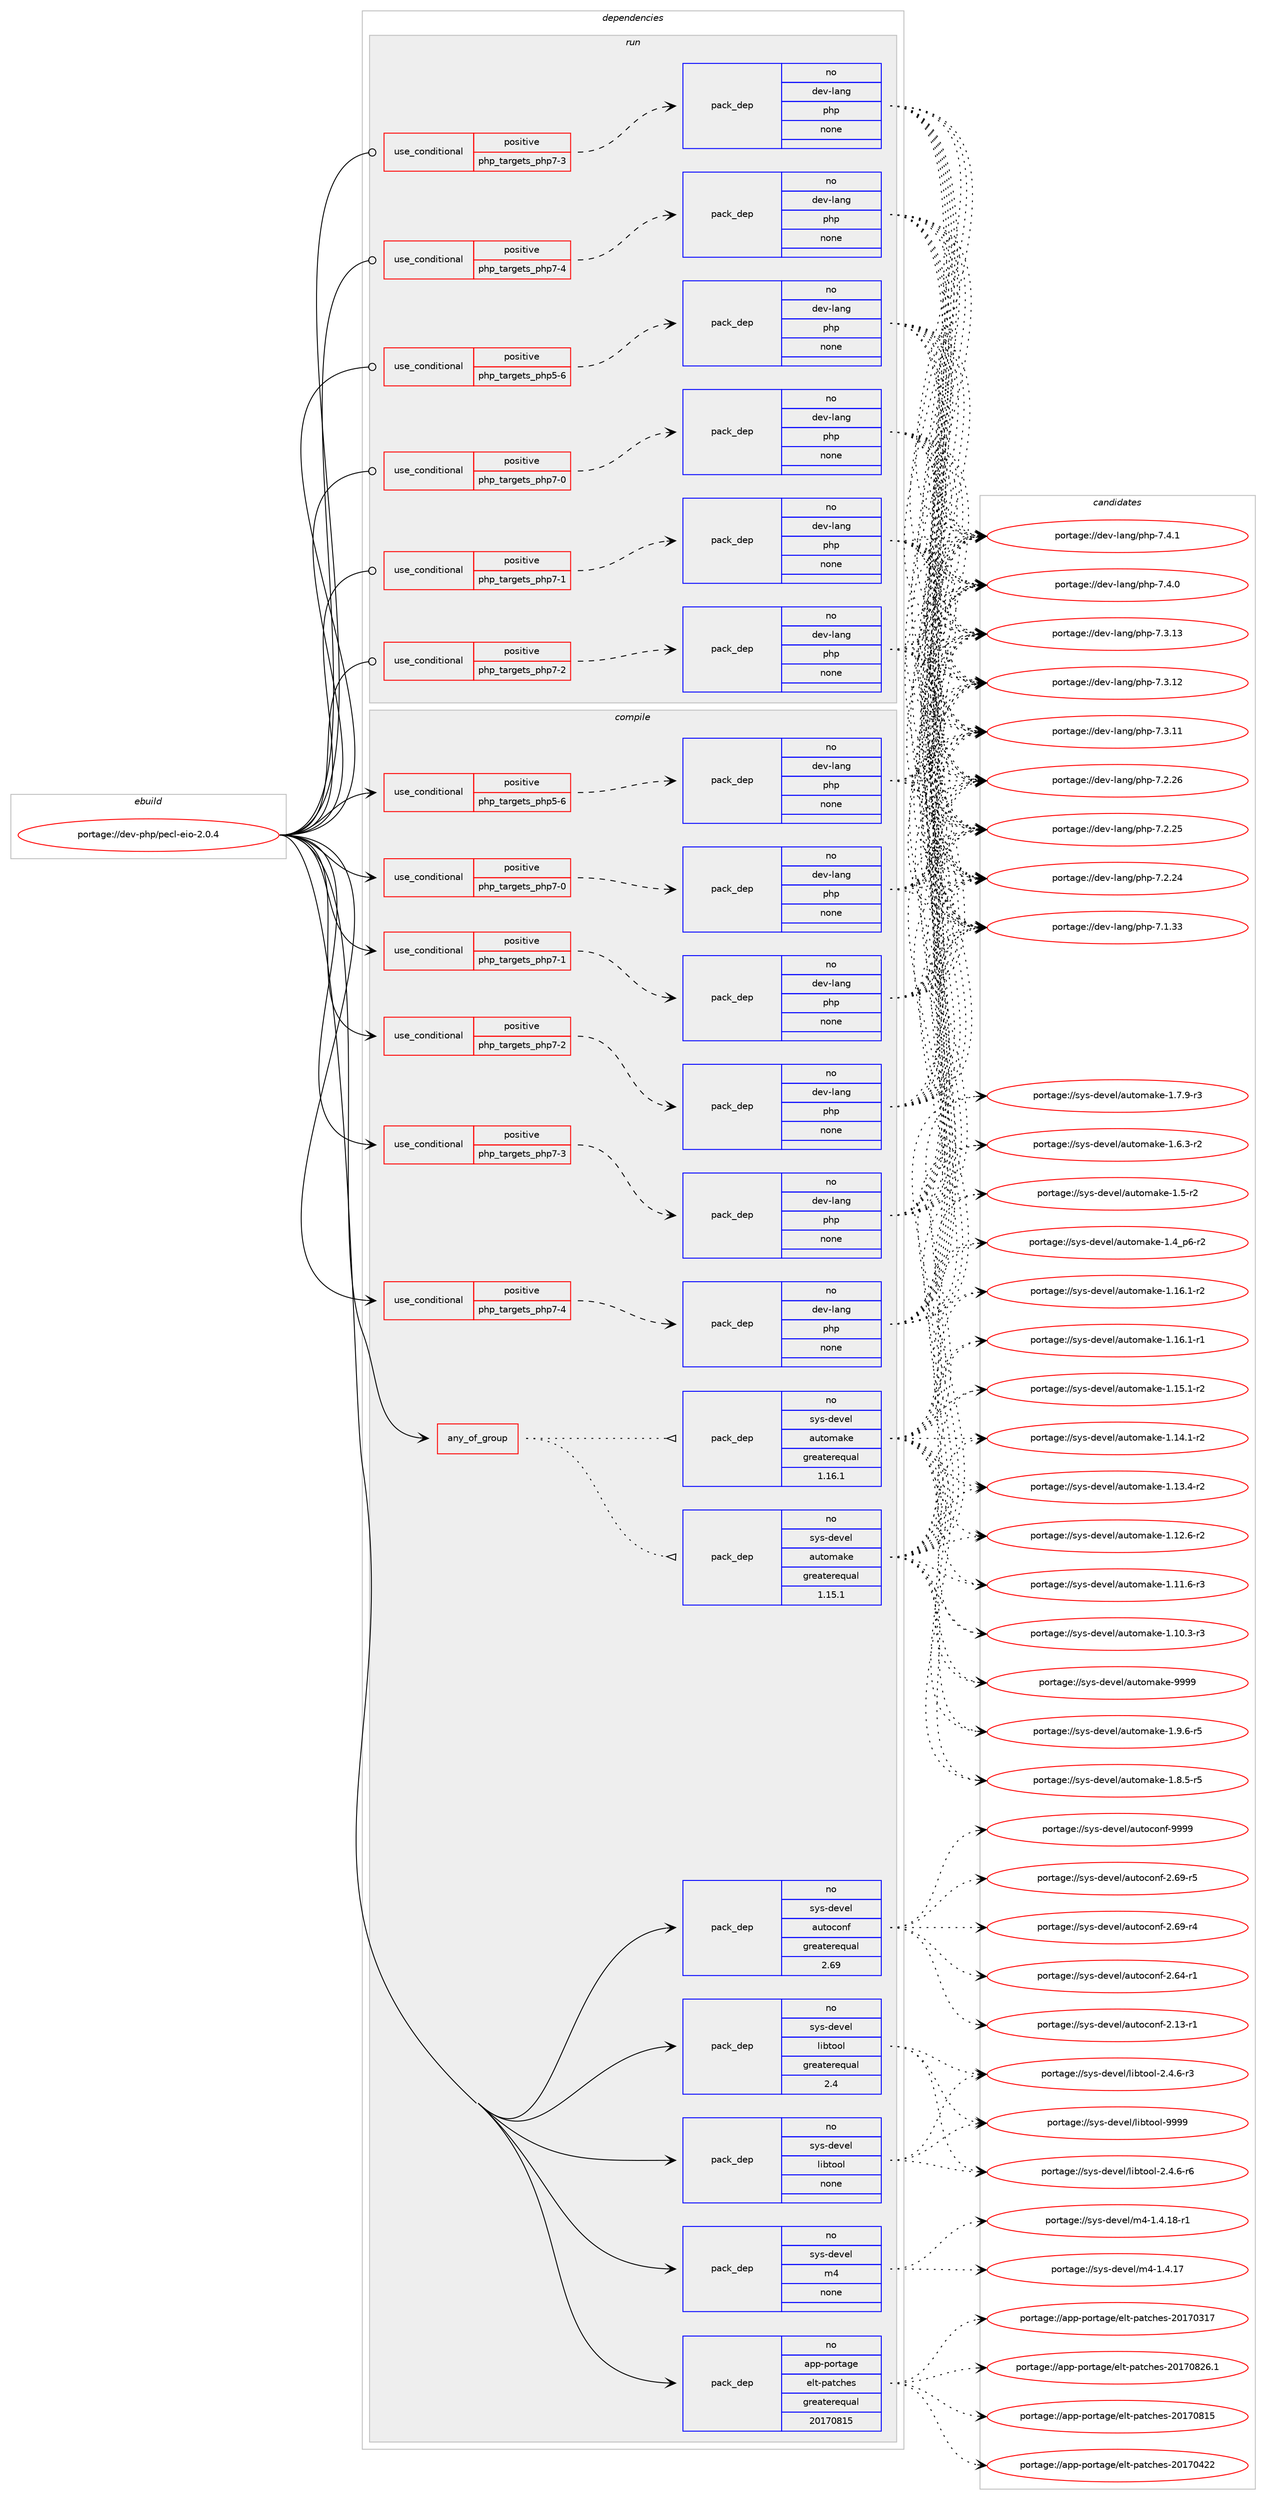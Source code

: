digraph prolog {

# *************
# Graph options
# *************

newrank=true;
concentrate=true;
compound=true;
graph [rankdir=LR,fontname=Helvetica,fontsize=10,ranksep=1.5];#, ranksep=2.5, nodesep=0.2];
edge  [arrowhead=vee];
node  [fontname=Helvetica,fontsize=10];

# **********
# The ebuild
# **********

subgraph cluster_leftcol {
color=gray;
label=<<i>ebuild</i>>;
id [label="portage://dev-php/pecl-eio-2.0.4", color=red, width=4, href="../dev-php/pecl-eio-2.0.4.svg"];
}

# ****************
# The dependencies
# ****************

subgraph cluster_midcol {
color=gray;
label=<<i>dependencies</i>>;
subgraph cluster_compile {
fillcolor="#eeeeee";
style=filled;
label=<<i>compile</i>>;
subgraph any4815 {
dependency476822 [label=<<TABLE BORDER="0" CELLBORDER="1" CELLSPACING="0" CELLPADDING="4"><TR><TD CELLPADDING="10">any_of_group</TD></TR></TABLE>>, shape=none, color=red];subgraph pack350973 {
dependency476823 [label=<<TABLE BORDER="0" CELLBORDER="1" CELLSPACING="0" CELLPADDING="4" WIDTH="220"><TR><TD ROWSPAN="6" CELLPADDING="30">pack_dep</TD></TR><TR><TD WIDTH="110">no</TD></TR><TR><TD>sys-devel</TD></TR><TR><TD>automake</TD></TR><TR><TD>greaterequal</TD></TR><TR><TD>1.16.1</TD></TR></TABLE>>, shape=none, color=blue];
}
dependency476822:e -> dependency476823:w [weight=20,style="dotted",arrowhead="oinv"];
subgraph pack350974 {
dependency476824 [label=<<TABLE BORDER="0" CELLBORDER="1" CELLSPACING="0" CELLPADDING="4" WIDTH="220"><TR><TD ROWSPAN="6" CELLPADDING="30">pack_dep</TD></TR><TR><TD WIDTH="110">no</TD></TR><TR><TD>sys-devel</TD></TR><TR><TD>automake</TD></TR><TR><TD>greaterequal</TD></TR><TR><TD>1.15.1</TD></TR></TABLE>>, shape=none, color=blue];
}
dependency476822:e -> dependency476824:w [weight=20,style="dotted",arrowhead="oinv"];
}
id:e -> dependency476822:w [weight=20,style="solid",arrowhead="vee"];
subgraph cond120809 {
dependency476825 [label=<<TABLE BORDER="0" CELLBORDER="1" CELLSPACING="0" CELLPADDING="4"><TR><TD ROWSPAN="3" CELLPADDING="10">use_conditional</TD></TR><TR><TD>positive</TD></TR><TR><TD>php_targets_php5-6</TD></TR></TABLE>>, shape=none, color=red];
subgraph pack350975 {
dependency476826 [label=<<TABLE BORDER="0" CELLBORDER="1" CELLSPACING="0" CELLPADDING="4" WIDTH="220"><TR><TD ROWSPAN="6" CELLPADDING="30">pack_dep</TD></TR><TR><TD WIDTH="110">no</TD></TR><TR><TD>dev-lang</TD></TR><TR><TD>php</TD></TR><TR><TD>none</TD></TR><TR><TD></TD></TR></TABLE>>, shape=none, color=blue];
}
dependency476825:e -> dependency476826:w [weight=20,style="dashed",arrowhead="vee"];
}
id:e -> dependency476825:w [weight=20,style="solid",arrowhead="vee"];
subgraph cond120810 {
dependency476827 [label=<<TABLE BORDER="0" CELLBORDER="1" CELLSPACING="0" CELLPADDING="4"><TR><TD ROWSPAN="3" CELLPADDING="10">use_conditional</TD></TR><TR><TD>positive</TD></TR><TR><TD>php_targets_php7-0</TD></TR></TABLE>>, shape=none, color=red];
subgraph pack350976 {
dependency476828 [label=<<TABLE BORDER="0" CELLBORDER="1" CELLSPACING="0" CELLPADDING="4" WIDTH="220"><TR><TD ROWSPAN="6" CELLPADDING="30">pack_dep</TD></TR><TR><TD WIDTH="110">no</TD></TR><TR><TD>dev-lang</TD></TR><TR><TD>php</TD></TR><TR><TD>none</TD></TR><TR><TD></TD></TR></TABLE>>, shape=none, color=blue];
}
dependency476827:e -> dependency476828:w [weight=20,style="dashed",arrowhead="vee"];
}
id:e -> dependency476827:w [weight=20,style="solid",arrowhead="vee"];
subgraph cond120811 {
dependency476829 [label=<<TABLE BORDER="0" CELLBORDER="1" CELLSPACING="0" CELLPADDING="4"><TR><TD ROWSPAN="3" CELLPADDING="10">use_conditional</TD></TR><TR><TD>positive</TD></TR><TR><TD>php_targets_php7-1</TD></TR></TABLE>>, shape=none, color=red];
subgraph pack350977 {
dependency476830 [label=<<TABLE BORDER="0" CELLBORDER="1" CELLSPACING="0" CELLPADDING="4" WIDTH="220"><TR><TD ROWSPAN="6" CELLPADDING="30">pack_dep</TD></TR><TR><TD WIDTH="110">no</TD></TR><TR><TD>dev-lang</TD></TR><TR><TD>php</TD></TR><TR><TD>none</TD></TR><TR><TD></TD></TR></TABLE>>, shape=none, color=blue];
}
dependency476829:e -> dependency476830:w [weight=20,style="dashed",arrowhead="vee"];
}
id:e -> dependency476829:w [weight=20,style="solid",arrowhead="vee"];
subgraph cond120812 {
dependency476831 [label=<<TABLE BORDER="0" CELLBORDER="1" CELLSPACING="0" CELLPADDING="4"><TR><TD ROWSPAN="3" CELLPADDING="10">use_conditional</TD></TR><TR><TD>positive</TD></TR><TR><TD>php_targets_php7-2</TD></TR></TABLE>>, shape=none, color=red];
subgraph pack350978 {
dependency476832 [label=<<TABLE BORDER="0" CELLBORDER="1" CELLSPACING="0" CELLPADDING="4" WIDTH="220"><TR><TD ROWSPAN="6" CELLPADDING="30">pack_dep</TD></TR><TR><TD WIDTH="110">no</TD></TR><TR><TD>dev-lang</TD></TR><TR><TD>php</TD></TR><TR><TD>none</TD></TR><TR><TD></TD></TR></TABLE>>, shape=none, color=blue];
}
dependency476831:e -> dependency476832:w [weight=20,style="dashed",arrowhead="vee"];
}
id:e -> dependency476831:w [weight=20,style="solid",arrowhead="vee"];
subgraph cond120813 {
dependency476833 [label=<<TABLE BORDER="0" CELLBORDER="1" CELLSPACING="0" CELLPADDING="4"><TR><TD ROWSPAN="3" CELLPADDING="10">use_conditional</TD></TR><TR><TD>positive</TD></TR><TR><TD>php_targets_php7-3</TD></TR></TABLE>>, shape=none, color=red];
subgraph pack350979 {
dependency476834 [label=<<TABLE BORDER="0" CELLBORDER="1" CELLSPACING="0" CELLPADDING="4" WIDTH="220"><TR><TD ROWSPAN="6" CELLPADDING="30">pack_dep</TD></TR><TR><TD WIDTH="110">no</TD></TR><TR><TD>dev-lang</TD></TR><TR><TD>php</TD></TR><TR><TD>none</TD></TR><TR><TD></TD></TR></TABLE>>, shape=none, color=blue];
}
dependency476833:e -> dependency476834:w [weight=20,style="dashed",arrowhead="vee"];
}
id:e -> dependency476833:w [weight=20,style="solid",arrowhead="vee"];
subgraph cond120814 {
dependency476835 [label=<<TABLE BORDER="0" CELLBORDER="1" CELLSPACING="0" CELLPADDING="4"><TR><TD ROWSPAN="3" CELLPADDING="10">use_conditional</TD></TR><TR><TD>positive</TD></TR><TR><TD>php_targets_php7-4</TD></TR></TABLE>>, shape=none, color=red];
subgraph pack350980 {
dependency476836 [label=<<TABLE BORDER="0" CELLBORDER="1" CELLSPACING="0" CELLPADDING="4" WIDTH="220"><TR><TD ROWSPAN="6" CELLPADDING="30">pack_dep</TD></TR><TR><TD WIDTH="110">no</TD></TR><TR><TD>dev-lang</TD></TR><TR><TD>php</TD></TR><TR><TD>none</TD></TR><TR><TD></TD></TR></TABLE>>, shape=none, color=blue];
}
dependency476835:e -> dependency476836:w [weight=20,style="dashed",arrowhead="vee"];
}
id:e -> dependency476835:w [weight=20,style="solid",arrowhead="vee"];
subgraph pack350981 {
dependency476837 [label=<<TABLE BORDER="0" CELLBORDER="1" CELLSPACING="0" CELLPADDING="4" WIDTH="220"><TR><TD ROWSPAN="6" CELLPADDING="30">pack_dep</TD></TR><TR><TD WIDTH="110">no</TD></TR><TR><TD>app-portage</TD></TR><TR><TD>elt-patches</TD></TR><TR><TD>greaterequal</TD></TR><TR><TD>20170815</TD></TR></TABLE>>, shape=none, color=blue];
}
id:e -> dependency476837:w [weight=20,style="solid",arrowhead="vee"];
subgraph pack350982 {
dependency476838 [label=<<TABLE BORDER="0" CELLBORDER="1" CELLSPACING="0" CELLPADDING="4" WIDTH="220"><TR><TD ROWSPAN="6" CELLPADDING="30">pack_dep</TD></TR><TR><TD WIDTH="110">no</TD></TR><TR><TD>sys-devel</TD></TR><TR><TD>autoconf</TD></TR><TR><TD>greaterequal</TD></TR><TR><TD>2.69</TD></TR></TABLE>>, shape=none, color=blue];
}
id:e -> dependency476838:w [weight=20,style="solid",arrowhead="vee"];
subgraph pack350983 {
dependency476839 [label=<<TABLE BORDER="0" CELLBORDER="1" CELLSPACING="0" CELLPADDING="4" WIDTH="220"><TR><TD ROWSPAN="6" CELLPADDING="30">pack_dep</TD></TR><TR><TD WIDTH="110">no</TD></TR><TR><TD>sys-devel</TD></TR><TR><TD>libtool</TD></TR><TR><TD>greaterequal</TD></TR><TR><TD>2.4</TD></TR></TABLE>>, shape=none, color=blue];
}
id:e -> dependency476839:w [weight=20,style="solid",arrowhead="vee"];
subgraph pack350984 {
dependency476840 [label=<<TABLE BORDER="0" CELLBORDER="1" CELLSPACING="0" CELLPADDING="4" WIDTH="220"><TR><TD ROWSPAN="6" CELLPADDING="30">pack_dep</TD></TR><TR><TD WIDTH="110">no</TD></TR><TR><TD>sys-devel</TD></TR><TR><TD>libtool</TD></TR><TR><TD>none</TD></TR><TR><TD></TD></TR></TABLE>>, shape=none, color=blue];
}
id:e -> dependency476840:w [weight=20,style="solid",arrowhead="vee"];
subgraph pack350985 {
dependency476841 [label=<<TABLE BORDER="0" CELLBORDER="1" CELLSPACING="0" CELLPADDING="4" WIDTH="220"><TR><TD ROWSPAN="6" CELLPADDING="30">pack_dep</TD></TR><TR><TD WIDTH="110">no</TD></TR><TR><TD>sys-devel</TD></TR><TR><TD>m4</TD></TR><TR><TD>none</TD></TR><TR><TD></TD></TR></TABLE>>, shape=none, color=blue];
}
id:e -> dependency476841:w [weight=20,style="solid",arrowhead="vee"];
}
subgraph cluster_compileandrun {
fillcolor="#eeeeee";
style=filled;
label=<<i>compile and run</i>>;
}
subgraph cluster_run {
fillcolor="#eeeeee";
style=filled;
label=<<i>run</i>>;
subgraph cond120815 {
dependency476842 [label=<<TABLE BORDER="0" CELLBORDER="1" CELLSPACING="0" CELLPADDING="4"><TR><TD ROWSPAN="3" CELLPADDING="10">use_conditional</TD></TR><TR><TD>positive</TD></TR><TR><TD>php_targets_php5-6</TD></TR></TABLE>>, shape=none, color=red];
subgraph pack350986 {
dependency476843 [label=<<TABLE BORDER="0" CELLBORDER="1" CELLSPACING="0" CELLPADDING="4" WIDTH="220"><TR><TD ROWSPAN="6" CELLPADDING="30">pack_dep</TD></TR><TR><TD WIDTH="110">no</TD></TR><TR><TD>dev-lang</TD></TR><TR><TD>php</TD></TR><TR><TD>none</TD></TR><TR><TD></TD></TR></TABLE>>, shape=none, color=blue];
}
dependency476842:e -> dependency476843:w [weight=20,style="dashed",arrowhead="vee"];
}
id:e -> dependency476842:w [weight=20,style="solid",arrowhead="odot"];
subgraph cond120816 {
dependency476844 [label=<<TABLE BORDER="0" CELLBORDER="1" CELLSPACING="0" CELLPADDING="4"><TR><TD ROWSPAN="3" CELLPADDING="10">use_conditional</TD></TR><TR><TD>positive</TD></TR><TR><TD>php_targets_php7-0</TD></TR></TABLE>>, shape=none, color=red];
subgraph pack350987 {
dependency476845 [label=<<TABLE BORDER="0" CELLBORDER="1" CELLSPACING="0" CELLPADDING="4" WIDTH="220"><TR><TD ROWSPAN="6" CELLPADDING="30">pack_dep</TD></TR><TR><TD WIDTH="110">no</TD></TR><TR><TD>dev-lang</TD></TR><TR><TD>php</TD></TR><TR><TD>none</TD></TR><TR><TD></TD></TR></TABLE>>, shape=none, color=blue];
}
dependency476844:e -> dependency476845:w [weight=20,style="dashed",arrowhead="vee"];
}
id:e -> dependency476844:w [weight=20,style="solid",arrowhead="odot"];
subgraph cond120817 {
dependency476846 [label=<<TABLE BORDER="0" CELLBORDER="1" CELLSPACING="0" CELLPADDING="4"><TR><TD ROWSPAN="3" CELLPADDING="10">use_conditional</TD></TR><TR><TD>positive</TD></TR><TR><TD>php_targets_php7-1</TD></TR></TABLE>>, shape=none, color=red];
subgraph pack350988 {
dependency476847 [label=<<TABLE BORDER="0" CELLBORDER="1" CELLSPACING="0" CELLPADDING="4" WIDTH="220"><TR><TD ROWSPAN="6" CELLPADDING="30">pack_dep</TD></TR><TR><TD WIDTH="110">no</TD></TR><TR><TD>dev-lang</TD></TR><TR><TD>php</TD></TR><TR><TD>none</TD></TR><TR><TD></TD></TR></TABLE>>, shape=none, color=blue];
}
dependency476846:e -> dependency476847:w [weight=20,style="dashed",arrowhead="vee"];
}
id:e -> dependency476846:w [weight=20,style="solid",arrowhead="odot"];
subgraph cond120818 {
dependency476848 [label=<<TABLE BORDER="0" CELLBORDER="1" CELLSPACING="0" CELLPADDING="4"><TR><TD ROWSPAN="3" CELLPADDING="10">use_conditional</TD></TR><TR><TD>positive</TD></TR><TR><TD>php_targets_php7-2</TD></TR></TABLE>>, shape=none, color=red];
subgraph pack350989 {
dependency476849 [label=<<TABLE BORDER="0" CELLBORDER="1" CELLSPACING="0" CELLPADDING="4" WIDTH="220"><TR><TD ROWSPAN="6" CELLPADDING="30">pack_dep</TD></TR><TR><TD WIDTH="110">no</TD></TR><TR><TD>dev-lang</TD></TR><TR><TD>php</TD></TR><TR><TD>none</TD></TR><TR><TD></TD></TR></TABLE>>, shape=none, color=blue];
}
dependency476848:e -> dependency476849:w [weight=20,style="dashed",arrowhead="vee"];
}
id:e -> dependency476848:w [weight=20,style="solid",arrowhead="odot"];
subgraph cond120819 {
dependency476850 [label=<<TABLE BORDER="0" CELLBORDER="1" CELLSPACING="0" CELLPADDING="4"><TR><TD ROWSPAN="3" CELLPADDING="10">use_conditional</TD></TR><TR><TD>positive</TD></TR><TR><TD>php_targets_php7-3</TD></TR></TABLE>>, shape=none, color=red];
subgraph pack350990 {
dependency476851 [label=<<TABLE BORDER="0" CELLBORDER="1" CELLSPACING="0" CELLPADDING="4" WIDTH="220"><TR><TD ROWSPAN="6" CELLPADDING="30">pack_dep</TD></TR><TR><TD WIDTH="110">no</TD></TR><TR><TD>dev-lang</TD></TR><TR><TD>php</TD></TR><TR><TD>none</TD></TR><TR><TD></TD></TR></TABLE>>, shape=none, color=blue];
}
dependency476850:e -> dependency476851:w [weight=20,style="dashed",arrowhead="vee"];
}
id:e -> dependency476850:w [weight=20,style="solid",arrowhead="odot"];
subgraph cond120820 {
dependency476852 [label=<<TABLE BORDER="0" CELLBORDER="1" CELLSPACING="0" CELLPADDING="4"><TR><TD ROWSPAN="3" CELLPADDING="10">use_conditional</TD></TR><TR><TD>positive</TD></TR><TR><TD>php_targets_php7-4</TD></TR></TABLE>>, shape=none, color=red];
subgraph pack350991 {
dependency476853 [label=<<TABLE BORDER="0" CELLBORDER="1" CELLSPACING="0" CELLPADDING="4" WIDTH="220"><TR><TD ROWSPAN="6" CELLPADDING="30">pack_dep</TD></TR><TR><TD WIDTH="110">no</TD></TR><TR><TD>dev-lang</TD></TR><TR><TD>php</TD></TR><TR><TD>none</TD></TR><TR><TD></TD></TR></TABLE>>, shape=none, color=blue];
}
dependency476852:e -> dependency476853:w [weight=20,style="dashed",arrowhead="vee"];
}
id:e -> dependency476852:w [weight=20,style="solid",arrowhead="odot"];
}
}

# **************
# The candidates
# **************

subgraph cluster_choices {
rank=same;
color=gray;
label=<<i>candidates</i>>;

subgraph choice350973 {
color=black;
nodesep=1;
choice115121115451001011181011084797117116111109971071014557575757 [label="portage://sys-devel/automake-9999", color=red, width=4,href="../sys-devel/automake-9999.svg"];
choice115121115451001011181011084797117116111109971071014549465746544511453 [label="portage://sys-devel/automake-1.9.6-r5", color=red, width=4,href="../sys-devel/automake-1.9.6-r5.svg"];
choice115121115451001011181011084797117116111109971071014549465646534511453 [label="portage://sys-devel/automake-1.8.5-r5", color=red, width=4,href="../sys-devel/automake-1.8.5-r5.svg"];
choice115121115451001011181011084797117116111109971071014549465546574511451 [label="portage://sys-devel/automake-1.7.9-r3", color=red, width=4,href="../sys-devel/automake-1.7.9-r3.svg"];
choice115121115451001011181011084797117116111109971071014549465446514511450 [label="portage://sys-devel/automake-1.6.3-r2", color=red, width=4,href="../sys-devel/automake-1.6.3-r2.svg"];
choice11512111545100101118101108479711711611110997107101454946534511450 [label="portage://sys-devel/automake-1.5-r2", color=red, width=4,href="../sys-devel/automake-1.5-r2.svg"];
choice115121115451001011181011084797117116111109971071014549465295112544511450 [label="portage://sys-devel/automake-1.4_p6-r2", color=red, width=4,href="../sys-devel/automake-1.4_p6-r2.svg"];
choice11512111545100101118101108479711711611110997107101454946495446494511450 [label="portage://sys-devel/automake-1.16.1-r2", color=red, width=4,href="../sys-devel/automake-1.16.1-r2.svg"];
choice11512111545100101118101108479711711611110997107101454946495446494511449 [label="portage://sys-devel/automake-1.16.1-r1", color=red, width=4,href="../sys-devel/automake-1.16.1-r1.svg"];
choice11512111545100101118101108479711711611110997107101454946495346494511450 [label="portage://sys-devel/automake-1.15.1-r2", color=red, width=4,href="../sys-devel/automake-1.15.1-r2.svg"];
choice11512111545100101118101108479711711611110997107101454946495246494511450 [label="portage://sys-devel/automake-1.14.1-r2", color=red, width=4,href="../sys-devel/automake-1.14.1-r2.svg"];
choice11512111545100101118101108479711711611110997107101454946495146524511450 [label="portage://sys-devel/automake-1.13.4-r2", color=red, width=4,href="../sys-devel/automake-1.13.4-r2.svg"];
choice11512111545100101118101108479711711611110997107101454946495046544511450 [label="portage://sys-devel/automake-1.12.6-r2", color=red, width=4,href="../sys-devel/automake-1.12.6-r2.svg"];
choice11512111545100101118101108479711711611110997107101454946494946544511451 [label="portage://sys-devel/automake-1.11.6-r3", color=red, width=4,href="../sys-devel/automake-1.11.6-r3.svg"];
choice11512111545100101118101108479711711611110997107101454946494846514511451 [label="portage://sys-devel/automake-1.10.3-r3", color=red, width=4,href="../sys-devel/automake-1.10.3-r3.svg"];
dependency476823:e -> choice115121115451001011181011084797117116111109971071014557575757:w [style=dotted,weight="100"];
dependency476823:e -> choice115121115451001011181011084797117116111109971071014549465746544511453:w [style=dotted,weight="100"];
dependency476823:e -> choice115121115451001011181011084797117116111109971071014549465646534511453:w [style=dotted,weight="100"];
dependency476823:e -> choice115121115451001011181011084797117116111109971071014549465546574511451:w [style=dotted,weight="100"];
dependency476823:e -> choice115121115451001011181011084797117116111109971071014549465446514511450:w [style=dotted,weight="100"];
dependency476823:e -> choice11512111545100101118101108479711711611110997107101454946534511450:w [style=dotted,weight="100"];
dependency476823:e -> choice115121115451001011181011084797117116111109971071014549465295112544511450:w [style=dotted,weight="100"];
dependency476823:e -> choice11512111545100101118101108479711711611110997107101454946495446494511450:w [style=dotted,weight="100"];
dependency476823:e -> choice11512111545100101118101108479711711611110997107101454946495446494511449:w [style=dotted,weight="100"];
dependency476823:e -> choice11512111545100101118101108479711711611110997107101454946495346494511450:w [style=dotted,weight="100"];
dependency476823:e -> choice11512111545100101118101108479711711611110997107101454946495246494511450:w [style=dotted,weight="100"];
dependency476823:e -> choice11512111545100101118101108479711711611110997107101454946495146524511450:w [style=dotted,weight="100"];
dependency476823:e -> choice11512111545100101118101108479711711611110997107101454946495046544511450:w [style=dotted,weight="100"];
dependency476823:e -> choice11512111545100101118101108479711711611110997107101454946494946544511451:w [style=dotted,weight="100"];
dependency476823:e -> choice11512111545100101118101108479711711611110997107101454946494846514511451:w [style=dotted,weight="100"];
}
subgraph choice350974 {
color=black;
nodesep=1;
choice115121115451001011181011084797117116111109971071014557575757 [label="portage://sys-devel/automake-9999", color=red, width=4,href="../sys-devel/automake-9999.svg"];
choice115121115451001011181011084797117116111109971071014549465746544511453 [label="portage://sys-devel/automake-1.9.6-r5", color=red, width=4,href="../sys-devel/automake-1.9.6-r5.svg"];
choice115121115451001011181011084797117116111109971071014549465646534511453 [label="portage://sys-devel/automake-1.8.5-r5", color=red, width=4,href="../sys-devel/automake-1.8.5-r5.svg"];
choice115121115451001011181011084797117116111109971071014549465546574511451 [label="portage://sys-devel/automake-1.7.9-r3", color=red, width=4,href="../sys-devel/automake-1.7.9-r3.svg"];
choice115121115451001011181011084797117116111109971071014549465446514511450 [label="portage://sys-devel/automake-1.6.3-r2", color=red, width=4,href="../sys-devel/automake-1.6.3-r2.svg"];
choice11512111545100101118101108479711711611110997107101454946534511450 [label="portage://sys-devel/automake-1.5-r2", color=red, width=4,href="../sys-devel/automake-1.5-r2.svg"];
choice115121115451001011181011084797117116111109971071014549465295112544511450 [label="portage://sys-devel/automake-1.4_p6-r2", color=red, width=4,href="../sys-devel/automake-1.4_p6-r2.svg"];
choice11512111545100101118101108479711711611110997107101454946495446494511450 [label="portage://sys-devel/automake-1.16.1-r2", color=red, width=4,href="../sys-devel/automake-1.16.1-r2.svg"];
choice11512111545100101118101108479711711611110997107101454946495446494511449 [label="portage://sys-devel/automake-1.16.1-r1", color=red, width=4,href="../sys-devel/automake-1.16.1-r1.svg"];
choice11512111545100101118101108479711711611110997107101454946495346494511450 [label="portage://sys-devel/automake-1.15.1-r2", color=red, width=4,href="../sys-devel/automake-1.15.1-r2.svg"];
choice11512111545100101118101108479711711611110997107101454946495246494511450 [label="portage://sys-devel/automake-1.14.1-r2", color=red, width=4,href="../sys-devel/automake-1.14.1-r2.svg"];
choice11512111545100101118101108479711711611110997107101454946495146524511450 [label="portage://sys-devel/automake-1.13.4-r2", color=red, width=4,href="../sys-devel/automake-1.13.4-r2.svg"];
choice11512111545100101118101108479711711611110997107101454946495046544511450 [label="portage://sys-devel/automake-1.12.6-r2", color=red, width=4,href="../sys-devel/automake-1.12.6-r2.svg"];
choice11512111545100101118101108479711711611110997107101454946494946544511451 [label="portage://sys-devel/automake-1.11.6-r3", color=red, width=4,href="../sys-devel/automake-1.11.6-r3.svg"];
choice11512111545100101118101108479711711611110997107101454946494846514511451 [label="portage://sys-devel/automake-1.10.3-r3", color=red, width=4,href="../sys-devel/automake-1.10.3-r3.svg"];
dependency476824:e -> choice115121115451001011181011084797117116111109971071014557575757:w [style=dotted,weight="100"];
dependency476824:e -> choice115121115451001011181011084797117116111109971071014549465746544511453:w [style=dotted,weight="100"];
dependency476824:e -> choice115121115451001011181011084797117116111109971071014549465646534511453:w [style=dotted,weight="100"];
dependency476824:e -> choice115121115451001011181011084797117116111109971071014549465546574511451:w [style=dotted,weight="100"];
dependency476824:e -> choice115121115451001011181011084797117116111109971071014549465446514511450:w [style=dotted,weight="100"];
dependency476824:e -> choice11512111545100101118101108479711711611110997107101454946534511450:w [style=dotted,weight="100"];
dependency476824:e -> choice115121115451001011181011084797117116111109971071014549465295112544511450:w [style=dotted,weight="100"];
dependency476824:e -> choice11512111545100101118101108479711711611110997107101454946495446494511450:w [style=dotted,weight="100"];
dependency476824:e -> choice11512111545100101118101108479711711611110997107101454946495446494511449:w [style=dotted,weight="100"];
dependency476824:e -> choice11512111545100101118101108479711711611110997107101454946495346494511450:w [style=dotted,weight="100"];
dependency476824:e -> choice11512111545100101118101108479711711611110997107101454946495246494511450:w [style=dotted,weight="100"];
dependency476824:e -> choice11512111545100101118101108479711711611110997107101454946495146524511450:w [style=dotted,weight="100"];
dependency476824:e -> choice11512111545100101118101108479711711611110997107101454946495046544511450:w [style=dotted,weight="100"];
dependency476824:e -> choice11512111545100101118101108479711711611110997107101454946494946544511451:w [style=dotted,weight="100"];
dependency476824:e -> choice11512111545100101118101108479711711611110997107101454946494846514511451:w [style=dotted,weight="100"];
}
subgraph choice350975 {
color=black;
nodesep=1;
choice100101118451089711010347112104112455546524649 [label="portage://dev-lang/php-7.4.1", color=red, width=4,href="../dev-lang/php-7.4.1.svg"];
choice100101118451089711010347112104112455546524648 [label="portage://dev-lang/php-7.4.0", color=red, width=4,href="../dev-lang/php-7.4.0.svg"];
choice10010111845108971101034711210411245554651464951 [label="portage://dev-lang/php-7.3.13", color=red, width=4,href="../dev-lang/php-7.3.13.svg"];
choice10010111845108971101034711210411245554651464950 [label="portage://dev-lang/php-7.3.12", color=red, width=4,href="../dev-lang/php-7.3.12.svg"];
choice10010111845108971101034711210411245554651464949 [label="portage://dev-lang/php-7.3.11", color=red, width=4,href="../dev-lang/php-7.3.11.svg"];
choice10010111845108971101034711210411245554650465054 [label="portage://dev-lang/php-7.2.26", color=red, width=4,href="../dev-lang/php-7.2.26.svg"];
choice10010111845108971101034711210411245554650465053 [label="portage://dev-lang/php-7.2.25", color=red, width=4,href="../dev-lang/php-7.2.25.svg"];
choice10010111845108971101034711210411245554650465052 [label="portage://dev-lang/php-7.2.24", color=red, width=4,href="../dev-lang/php-7.2.24.svg"];
choice10010111845108971101034711210411245554649465151 [label="portage://dev-lang/php-7.1.33", color=red, width=4,href="../dev-lang/php-7.1.33.svg"];
dependency476826:e -> choice100101118451089711010347112104112455546524649:w [style=dotted,weight="100"];
dependency476826:e -> choice100101118451089711010347112104112455546524648:w [style=dotted,weight="100"];
dependency476826:e -> choice10010111845108971101034711210411245554651464951:w [style=dotted,weight="100"];
dependency476826:e -> choice10010111845108971101034711210411245554651464950:w [style=dotted,weight="100"];
dependency476826:e -> choice10010111845108971101034711210411245554651464949:w [style=dotted,weight="100"];
dependency476826:e -> choice10010111845108971101034711210411245554650465054:w [style=dotted,weight="100"];
dependency476826:e -> choice10010111845108971101034711210411245554650465053:w [style=dotted,weight="100"];
dependency476826:e -> choice10010111845108971101034711210411245554650465052:w [style=dotted,weight="100"];
dependency476826:e -> choice10010111845108971101034711210411245554649465151:w [style=dotted,weight="100"];
}
subgraph choice350976 {
color=black;
nodesep=1;
choice100101118451089711010347112104112455546524649 [label="portage://dev-lang/php-7.4.1", color=red, width=4,href="../dev-lang/php-7.4.1.svg"];
choice100101118451089711010347112104112455546524648 [label="portage://dev-lang/php-7.4.0", color=red, width=4,href="../dev-lang/php-7.4.0.svg"];
choice10010111845108971101034711210411245554651464951 [label="portage://dev-lang/php-7.3.13", color=red, width=4,href="../dev-lang/php-7.3.13.svg"];
choice10010111845108971101034711210411245554651464950 [label="portage://dev-lang/php-7.3.12", color=red, width=4,href="../dev-lang/php-7.3.12.svg"];
choice10010111845108971101034711210411245554651464949 [label="portage://dev-lang/php-7.3.11", color=red, width=4,href="../dev-lang/php-7.3.11.svg"];
choice10010111845108971101034711210411245554650465054 [label="portage://dev-lang/php-7.2.26", color=red, width=4,href="../dev-lang/php-7.2.26.svg"];
choice10010111845108971101034711210411245554650465053 [label="portage://dev-lang/php-7.2.25", color=red, width=4,href="../dev-lang/php-7.2.25.svg"];
choice10010111845108971101034711210411245554650465052 [label="portage://dev-lang/php-7.2.24", color=red, width=4,href="../dev-lang/php-7.2.24.svg"];
choice10010111845108971101034711210411245554649465151 [label="portage://dev-lang/php-7.1.33", color=red, width=4,href="../dev-lang/php-7.1.33.svg"];
dependency476828:e -> choice100101118451089711010347112104112455546524649:w [style=dotted,weight="100"];
dependency476828:e -> choice100101118451089711010347112104112455546524648:w [style=dotted,weight="100"];
dependency476828:e -> choice10010111845108971101034711210411245554651464951:w [style=dotted,weight="100"];
dependency476828:e -> choice10010111845108971101034711210411245554651464950:w [style=dotted,weight="100"];
dependency476828:e -> choice10010111845108971101034711210411245554651464949:w [style=dotted,weight="100"];
dependency476828:e -> choice10010111845108971101034711210411245554650465054:w [style=dotted,weight="100"];
dependency476828:e -> choice10010111845108971101034711210411245554650465053:w [style=dotted,weight="100"];
dependency476828:e -> choice10010111845108971101034711210411245554650465052:w [style=dotted,weight="100"];
dependency476828:e -> choice10010111845108971101034711210411245554649465151:w [style=dotted,weight="100"];
}
subgraph choice350977 {
color=black;
nodesep=1;
choice100101118451089711010347112104112455546524649 [label="portage://dev-lang/php-7.4.1", color=red, width=4,href="../dev-lang/php-7.4.1.svg"];
choice100101118451089711010347112104112455546524648 [label="portage://dev-lang/php-7.4.0", color=red, width=4,href="../dev-lang/php-7.4.0.svg"];
choice10010111845108971101034711210411245554651464951 [label="portage://dev-lang/php-7.3.13", color=red, width=4,href="../dev-lang/php-7.3.13.svg"];
choice10010111845108971101034711210411245554651464950 [label="portage://dev-lang/php-7.3.12", color=red, width=4,href="../dev-lang/php-7.3.12.svg"];
choice10010111845108971101034711210411245554651464949 [label="portage://dev-lang/php-7.3.11", color=red, width=4,href="../dev-lang/php-7.3.11.svg"];
choice10010111845108971101034711210411245554650465054 [label="portage://dev-lang/php-7.2.26", color=red, width=4,href="../dev-lang/php-7.2.26.svg"];
choice10010111845108971101034711210411245554650465053 [label="portage://dev-lang/php-7.2.25", color=red, width=4,href="../dev-lang/php-7.2.25.svg"];
choice10010111845108971101034711210411245554650465052 [label="portage://dev-lang/php-7.2.24", color=red, width=4,href="../dev-lang/php-7.2.24.svg"];
choice10010111845108971101034711210411245554649465151 [label="portage://dev-lang/php-7.1.33", color=red, width=4,href="../dev-lang/php-7.1.33.svg"];
dependency476830:e -> choice100101118451089711010347112104112455546524649:w [style=dotted,weight="100"];
dependency476830:e -> choice100101118451089711010347112104112455546524648:w [style=dotted,weight="100"];
dependency476830:e -> choice10010111845108971101034711210411245554651464951:w [style=dotted,weight="100"];
dependency476830:e -> choice10010111845108971101034711210411245554651464950:w [style=dotted,weight="100"];
dependency476830:e -> choice10010111845108971101034711210411245554651464949:w [style=dotted,weight="100"];
dependency476830:e -> choice10010111845108971101034711210411245554650465054:w [style=dotted,weight="100"];
dependency476830:e -> choice10010111845108971101034711210411245554650465053:w [style=dotted,weight="100"];
dependency476830:e -> choice10010111845108971101034711210411245554650465052:w [style=dotted,weight="100"];
dependency476830:e -> choice10010111845108971101034711210411245554649465151:w [style=dotted,weight="100"];
}
subgraph choice350978 {
color=black;
nodesep=1;
choice100101118451089711010347112104112455546524649 [label="portage://dev-lang/php-7.4.1", color=red, width=4,href="../dev-lang/php-7.4.1.svg"];
choice100101118451089711010347112104112455546524648 [label="portage://dev-lang/php-7.4.0", color=red, width=4,href="../dev-lang/php-7.4.0.svg"];
choice10010111845108971101034711210411245554651464951 [label="portage://dev-lang/php-7.3.13", color=red, width=4,href="../dev-lang/php-7.3.13.svg"];
choice10010111845108971101034711210411245554651464950 [label="portage://dev-lang/php-7.3.12", color=red, width=4,href="../dev-lang/php-7.3.12.svg"];
choice10010111845108971101034711210411245554651464949 [label="portage://dev-lang/php-7.3.11", color=red, width=4,href="../dev-lang/php-7.3.11.svg"];
choice10010111845108971101034711210411245554650465054 [label="portage://dev-lang/php-7.2.26", color=red, width=4,href="../dev-lang/php-7.2.26.svg"];
choice10010111845108971101034711210411245554650465053 [label="portage://dev-lang/php-7.2.25", color=red, width=4,href="../dev-lang/php-7.2.25.svg"];
choice10010111845108971101034711210411245554650465052 [label="portage://dev-lang/php-7.2.24", color=red, width=4,href="../dev-lang/php-7.2.24.svg"];
choice10010111845108971101034711210411245554649465151 [label="portage://dev-lang/php-7.1.33", color=red, width=4,href="../dev-lang/php-7.1.33.svg"];
dependency476832:e -> choice100101118451089711010347112104112455546524649:w [style=dotted,weight="100"];
dependency476832:e -> choice100101118451089711010347112104112455546524648:w [style=dotted,weight="100"];
dependency476832:e -> choice10010111845108971101034711210411245554651464951:w [style=dotted,weight="100"];
dependency476832:e -> choice10010111845108971101034711210411245554651464950:w [style=dotted,weight="100"];
dependency476832:e -> choice10010111845108971101034711210411245554651464949:w [style=dotted,weight="100"];
dependency476832:e -> choice10010111845108971101034711210411245554650465054:w [style=dotted,weight="100"];
dependency476832:e -> choice10010111845108971101034711210411245554650465053:w [style=dotted,weight="100"];
dependency476832:e -> choice10010111845108971101034711210411245554650465052:w [style=dotted,weight="100"];
dependency476832:e -> choice10010111845108971101034711210411245554649465151:w [style=dotted,weight="100"];
}
subgraph choice350979 {
color=black;
nodesep=1;
choice100101118451089711010347112104112455546524649 [label="portage://dev-lang/php-7.4.1", color=red, width=4,href="../dev-lang/php-7.4.1.svg"];
choice100101118451089711010347112104112455546524648 [label="portage://dev-lang/php-7.4.0", color=red, width=4,href="../dev-lang/php-7.4.0.svg"];
choice10010111845108971101034711210411245554651464951 [label="portage://dev-lang/php-7.3.13", color=red, width=4,href="../dev-lang/php-7.3.13.svg"];
choice10010111845108971101034711210411245554651464950 [label="portage://dev-lang/php-7.3.12", color=red, width=4,href="../dev-lang/php-7.3.12.svg"];
choice10010111845108971101034711210411245554651464949 [label="portage://dev-lang/php-7.3.11", color=red, width=4,href="../dev-lang/php-7.3.11.svg"];
choice10010111845108971101034711210411245554650465054 [label="portage://dev-lang/php-7.2.26", color=red, width=4,href="../dev-lang/php-7.2.26.svg"];
choice10010111845108971101034711210411245554650465053 [label="portage://dev-lang/php-7.2.25", color=red, width=4,href="../dev-lang/php-7.2.25.svg"];
choice10010111845108971101034711210411245554650465052 [label="portage://dev-lang/php-7.2.24", color=red, width=4,href="../dev-lang/php-7.2.24.svg"];
choice10010111845108971101034711210411245554649465151 [label="portage://dev-lang/php-7.1.33", color=red, width=4,href="../dev-lang/php-7.1.33.svg"];
dependency476834:e -> choice100101118451089711010347112104112455546524649:w [style=dotted,weight="100"];
dependency476834:e -> choice100101118451089711010347112104112455546524648:w [style=dotted,weight="100"];
dependency476834:e -> choice10010111845108971101034711210411245554651464951:w [style=dotted,weight="100"];
dependency476834:e -> choice10010111845108971101034711210411245554651464950:w [style=dotted,weight="100"];
dependency476834:e -> choice10010111845108971101034711210411245554651464949:w [style=dotted,weight="100"];
dependency476834:e -> choice10010111845108971101034711210411245554650465054:w [style=dotted,weight="100"];
dependency476834:e -> choice10010111845108971101034711210411245554650465053:w [style=dotted,weight="100"];
dependency476834:e -> choice10010111845108971101034711210411245554650465052:w [style=dotted,weight="100"];
dependency476834:e -> choice10010111845108971101034711210411245554649465151:w [style=dotted,weight="100"];
}
subgraph choice350980 {
color=black;
nodesep=1;
choice100101118451089711010347112104112455546524649 [label="portage://dev-lang/php-7.4.1", color=red, width=4,href="../dev-lang/php-7.4.1.svg"];
choice100101118451089711010347112104112455546524648 [label="portage://dev-lang/php-7.4.0", color=red, width=4,href="../dev-lang/php-7.4.0.svg"];
choice10010111845108971101034711210411245554651464951 [label="portage://dev-lang/php-7.3.13", color=red, width=4,href="../dev-lang/php-7.3.13.svg"];
choice10010111845108971101034711210411245554651464950 [label="portage://dev-lang/php-7.3.12", color=red, width=4,href="../dev-lang/php-7.3.12.svg"];
choice10010111845108971101034711210411245554651464949 [label="portage://dev-lang/php-7.3.11", color=red, width=4,href="../dev-lang/php-7.3.11.svg"];
choice10010111845108971101034711210411245554650465054 [label="portage://dev-lang/php-7.2.26", color=red, width=4,href="../dev-lang/php-7.2.26.svg"];
choice10010111845108971101034711210411245554650465053 [label="portage://dev-lang/php-7.2.25", color=red, width=4,href="../dev-lang/php-7.2.25.svg"];
choice10010111845108971101034711210411245554650465052 [label="portage://dev-lang/php-7.2.24", color=red, width=4,href="../dev-lang/php-7.2.24.svg"];
choice10010111845108971101034711210411245554649465151 [label="portage://dev-lang/php-7.1.33", color=red, width=4,href="../dev-lang/php-7.1.33.svg"];
dependency476836:e -> choice100101118451089711010347112104112455546524649:w [style=dotted,weight="100"];
dependency476836:e -> choice100101118451089711010347112104112455546524648:w [style=dotted,weight="100"];
dependency476836:e -> choice10010111845108971101034711210411245554651464951:w [style=dotted,weight="100"];
dependency476836:e -> choice10010111845108971101034711210411245554651464950:w [style=dotted,weight="100"];
dependency476836:e -> choice10010111845108971101034711210411245554651464949:w [style=dotted,weight="100"];
dependency476836:e -> choice10010111845108971101034711210411245554650465054:w [style=dotted,weight="100"];
dependency476836:e -> choice10010111845108971101034711210411245554650465053:w [style=dotted,weight="100"];
dependency476836:e -> choice10010111845108971101034711210411245554650465052:w [style=dotted,weight="100"];
dependency476836:e -> choice10010111845108971101034711210411245554649465151:w [style=dotted,weight="100"];
}
subgraph choice350981 {
color=black;
nodesep=1;
choice971121124511211111411697103101471011081164511297116991041011154550484955485650544649 [label="portage://app-portage/elt-patches-20170826.1", color=red, width=4,href="../app-portage/elt-patches-20170826.1.svg"];
choice97112112451121111141169710310147101108116451129711699104101115455048495548564953 [label="portage://app-portage/elt-patches-20170815", color=red, width=4,href="../app-portage/elt-patches-20170815.svg"];
choice97112112451121111141169710310147101108116451129711699104101115455048495548525050 [label="portage://app-portage/elt-patches-20170422", color=red, width=4,href="../app-portage/elt-patches-20170422.svg"];
choice97112112451121111141169710310147101108116451129711699104101115455048495548514955 [label="portage://app-portage/elt-patches-20170317", color=red, width=4,href="../app-portage/elt-patches-20170317.svg"];
dependency476837:e -> choice971121124511211111411697103101471011081164511297116991041011154550484955485650544649:w [style=dotted,weight="100"];
dependency476837:e -> choice97112112451121111141169710310147101108116451129711699104101115455048495548564953:w [style=dotted,weight="100"];
dependency476837:e -> choice97112112451121111141169710310147101108116451129711699104101115455048495548525050:w [style=dotted,weight="100"];
dependency476837:e -> choice97112112451121111141169710310147101108116451129711699104101115455048495548514955:w [style=dotted,weight="100"];
}
subgraph choice350982 {
color=black;
nodesep=1;
choice115121115451001011181011084797117116111991111101024557575757 [label="portage://sys-devel/autoconf-9999", color=red, width=4,href="../sys-devel/autoconf-9999.svg"];
choice1151211154510010111810110847971171161119911111010245504654574511453 [label="portage://sys-devel/autoconf-2.69-r5", color=red, width=4,href="../sys-devel/autoconf-2.69-r5.svg"];
choice1151211154510010111810110847971171161119911111010245504654574511452 [label="portage://sys-devel/autoconf-2.69-r4", color=red, width=4,href="../sys-devel/autoconf-2.69-r4.svg"];
choice1151211154510010111810110847971171161119911111010245504654524511449 [label="portage://sys-devel/autoconf-2.64-r1", color=red, width=4,href="../sys-devel/autoconf-2.64-r1.svg"];
choice1151211154510010111810110847971171161119911111010245504649514511449 [label="portage://sys-devel/autoconf-2.13-r1", color=red, width=4,href="../sys-devel/autoconf-2.13-r1.svg"];
dependency476838:e -> choice115121115451001011181011084797117116111991111101024557575757:w [style=dotted,weight="100"];
dependency476838:e -> choice1151211154510010111810110847971171161119911111010245504654574511453:w [style=dotted,weight="100"];
dependency476838:e -> choice1151211154510010111810110847971171161119911111010245504654574511452:w [style=dotted,weight="100"];
dependency476838:e -> choice1151211154510010111810110847971171161119911111010245504654524511449:w [style=dotted,weight="100"];
dependency476838:e -> choice1151211154510010111810110847971171161119911111010245504649514511449:w [style=dotted,weight="100"];
}
subgraph choice350983 {
color=black;
nodesep=1;
choice1151211154510010111810110847108105981161111111084557575757 [label="portage://sys-devel/libtool-9999", color=red, width=4,href="../sys-devel/libtool-9999.svg"];
choice1151211154510010111810110847108105981161111111084550465246544511454 [label="portage://sys-devel/libtool-2.4.6-r6", color=red, width=4,href="../sys-devel/libtool-2.4.6-r6.svg"];
choice1151211154510010111810110847108105981161111111084550465246544511451 [label="portage://sys-devel/libtool-2.4.6-r3", color=red, width=4,href="../sys-devel/libtool-2.4.6-r3.svg"];
dependency476839:e -> choice1151211154510010111810110847108105981161111111084557575757:w [style=dotted,weight="100"];
dependency476839:e -> choice1151211154510010111810110847108105981161111111084550465246544511454:w [style=dotted,weight="100"];
dependency476839:e -> choice1151211154510010111810110847108105981161111111084550465246544511451:w [style=dotted,weight="100"];
}
subgraph choice350984 {
color=black;
nodesep=1;
choice1151211154510010111810110847108105981161111111084557575757 [label="portage://sys-devel/libtool-9999", color=red, width=4,href="../sys-devel/libtool-9999.svg"];
choice1151211154510010111810110847108105981161111111084550465246544511454 [label="portage://sys-devel/libtool-2.4.6-r6", color=red, width=4,href="../sys-devel/libtool-2.4.6-r6.svg"];
choice1151211154510010111810110847108105981161111111084550465246544511451 [label="portage://sys-devel/libtool-2.4.6-r3", color=red, width=4,href="../sys-devel/libtool-2.4.6-r3.svg"];
dependency476840:e -> choice1151211154510010111810110847108105981161111111084557575757:w [style=dotted,weight="100"];
dependency476840:e -> choice1151211154510010111810110847108105981161111111084550465246544511454:w [style=dotted,weight="100"];
dependency476840:e -> choice1151211154510010111810110847108105981161111111084550465246544511451:w [style=dotted,weight="100"];
}
subgraph choice350985 {
color=black;
nodesep=1;
choice115121115451001011181011084710952454946524649564511449 [label="portage://sys-devel/m4-1.4.18-r1", color=red, width=4,href="../sys-devel/m4-1.4.18-r1.svg"];
choice11512111545100101118101108471095245494652464955 [label="portage://sys-devel/m4-1.4.17", color=red, width=4,href="../sys-devel/m4-1.4.17.svg"];
dependency476841:e -> choice115121115451001011181011084710952454946524649564511449:w [style=dotted,weight="100"];
dependency476841:e -> choice11512111545100101118101108471095245494652464955:w [style=dotted,weight="100"];
}
subgraph choice350986 {
color=black;
nodesep=1;
choice100101118451089711010347112104112455546524649 [label="portage://dev-lang/php-7.4.1", color=red, width=4,href="../dev-lang/php-7.4.1.svg"];
choice100101118451089711010347112104112455546524648 [label="portage://dev-lang/php-7.4.0", color=red, width=4,href="../dev-lang/php-7.4.0.svg"];
choice10010111845108971101034711210411245554651464951 [label="portage://dev-lang/php-7.3.13", color=red, width=4,href="../dev-lang/php-7.3.13.svg"];
choice10010111845108971101034711210411245554651464950 [label="portage://dev-lang/php-7.3.12", color=red, width=4,href="../dev-lang/php-7.3.12.svg"];
choice10010111845108971101034711210411245554651464949 [label="portage://dev-lang/php-7.3.11", color=red, width=4,href="../dev-lang/php-7.3.11.svg"];
choice10010111845108971101034711210411245554650465054 [label="portage://dev-lang/php-7.2.26", color=red, width=4,href="../dev-lang/php-7.2.26.svg"];
choice10010111845108971101034711210411245554650465053 [label="portage://dev-lang/php-7.2.25", color=red, width=4,href="../dev-lang/php-7.2.25.svg"];
choice10010111845108971101034711210411245554650465052 [label="portage://dev-lang/php-7.2.24", color=red, width=4,href="../dev-lang/php-7.2.24.svg"];
choice10010111845108971101034711210411245554649465151 [label="portage://dev-lang/php-7.1.33", color=red, width=4,href="../dev-lang/php-7.1.33.svg"];
dependency476843:e -> choice100101118451089711010347112104112455546524649:w [style=dotted,weight="100"];
dependency476843:e -> choice100101118451089711010347112104112455546524648:w [style=dotted,weight="100"];
dependency476843:e -> choice10010111845108971101034711210411245554651464951:w [style=dotted,weight="100"];
dependency476843:e -> choice10010111845108971101034711210411245554651464950:w [style=dotted,weight="100"];
dependency476843:e -> choice10010111845108971101034711210411245554651464949:w [style=dotted,weight="100"];
dependency476843:e -> choice10010111845108971101034711210411245554650465054:w [style=dotted,weight="100"];
dependency476843:e -> choice10010111845108971101034711210411245554650465053:w [style=dotted,weight="100"];
dependency476843:e -> choice10010111845108971101034711210411245554650465052:w [style=dotted,weight="100"];
dependency476843:e -> choice10010111845108971101034711210411245554649465151:w [style=dotted,weight="100"];
}
subgraph choice350987 {
color=black;
nodesep=1;
choice100101118451089711010347112104112455546524649 [label="portage://dev-lang/php-7.4.1", color=red, width=4,href="../dev-lang/php-7.4.1.svg"];
choice100101118451089711010347112104112455546524648 [label="portage://dev-lang/php-7.4.0", color=red, width=4,href="../dev-lang/php-7.4.0.svg"];
choice10010111845108971101034711210411245554651464951 [label="portage://dev-lang/php-7.3.13", color=red, width=4,href="../dev-lang/php-7.3.13.svg"];
choice10010111845108971101034711210411245554651464950 [label="portage://dev-lang/php-7.3.12", color=red, width=4,href="../dev-lang/php-7.3.12.svg"];
choice10010111845108971101034711210411245554651464949 [label="portage://dev-lang/php-7.3.11", color=red, width=4,href="../dev-lang/php-7.3.11.svg"];
choice10010111845108971101034711210411245554650465054 [label="portage://dev-lang/php-7.2.26", color=red, width=4,href="../dev-lang/php-7.2.26.svg"];
choice10010111845108971101034711210411245554650465053 [label="portage://dev-lang/php-7.2.25", color=red, width=4,href="../dev-lang/php-7.2.25.svg"];
choice10010111845108971101034711210411245554650465052 [label="portage://dev-lang/php-7.2.24", color=red, width=4,href="../dev-lang/php-7.2.24.svg"];
choice10010111845108971101034711210411245554649465151 [label="portage://dev-lang/php-7.1.33", color=red, width=4,href="../dev-lang/php-7.1.33.svg"];
dependency476845:e -> choice100101118451089711010347112104112455546524649:w [style=dotted,weight="100"];
dependency476845:e -> choice100101118451089711010347112104112455546524648:w [style=dotted,weight="100"];
dependency476845:e -> choice10010111845108971101034711210411245554651464951:w [style=dotted,weight="100"];
dependency476845:e -> choice10010111845108971101034711210411245554651464950:w [style=dotted,weight="100"];
dependency476845:e -> choice10010111845108971101034711210411245554651464949:w [style=dotted,weight="100"];
dependency476845:e -> choice10010111845108971101034711210411245554650465054:w [style=dotted,weight="100"];
dependency476845:e -> choice10010111845108971101034711210411245554650465053:w [style=dotted,weight="100"];
dependency476845:e -> choice10010111845108971101034711210411245554650465052:w [style=dotted,weight="100"];
dependency476845:e -> choice10010111845108971101034711210411245554649465151:w [style=dotted,weight="100"];
}
subgraph choice350988 {
color=black;
nodesep=1;
choice100101118451089711010347112104112455546524649 [label="portage://dev-lang/php-7.4.1", color=red, width=4,href="../dev-lang/php-7.4.1.svg"];
choice100101118451089711010347112104112455546524648 [label="portage://dev-lang/php-7.4.0", color=red, width=4,href="../dev-lang/php-7.4.0.svg"];
choice10010111845108971101034711210411245554651464951 [label="portage://dev-lang/php-7.3.13", color=red, width=4,href="../dev-lang/php-7.3.13.svg"];
choice10010111845108971101034711210411245554651464950 [label="portage://dev-lang/php-7.3.12", color=red, width=4,href="../dev-lang/php-7.3.12.svg"];
choice10010111845108971101034711210411245554651464949 [label="portage://dev-lang/php-7.3.11", color=red, width=4,href="../dev-lang/php-7.3.11.svg"];
choice10010111845108971101034711210411245554650465054 [label="portage://dev-lang/php-7.2.26", color=red, width=4,href="../dev-lang/php-7.2.26.svg"];
choice10010111845108971101034711210411245554650465053 [label="portage://dev-lang/php-7.2.25", color=red, width=4,href="../dev-lang/php-7.2.25.svg"];
choice10010111845108971101034711210411245554650465052 [label="portage://dev-lang/php-7.2.24", color=red, width=4,href="../dev-lang/php-7.2.24.svg"];
choice10010111845108971101034711210411245554649465151 [label="portage://dev-lang/php-7.1.33", color=red, width=4,href="../dev-lang/php-7.1.33.svg"];
dependency476847:e -> choice100101118451089711010347112104112455546524649:w [style=dotted,weight="100"];
dependency476847:e -> choice100101118451089711010347112104112455546524648:w [style=dotted,weight="100"];
dependency476847:e -> choice10010111845108971101034711210411245554651464951:w [style=dotted,weight="100"];
dependency476847:e -> choice10010111845108971101034711210411245554651464950:w [style=dotted,weight="100"];
dependency476847:e -> choice10010111845108971101034711210411245554651464949:w [style=dotted,weight="100"];
dependency476847:e -> choice10010111845108971101034711210411245554650465054:w [style=dotted,weight="100"];
dependency476847:e -> choice10010111845108971101034711210411245554650465053:w [style=dotted,weight="100"];
dependency476847:e -> choice10010111845108971101034711210411245554650465052:w [style=dotted,weight="100"];
dependency476847:e -> choice10010111845108971101034711210411245554649465151:w [style=dotted,weight="100"];
}
subgraph choice350989 {
color=black;
nodesep=1;
choice100101118451089711010347112104112455546524649 [label="portage://dev-lang/php-7.4.1", color=red, width=4,href="../dev-lang/php-7.4.1.svg"];
choice100101118451089711010347112104112455546524648 [label="portage://dev-lang/php-7.4.0", color=red, width=4,href="../dev-lang/php-7.4.0.svg"];
choice10010111845108971101034711210411245554651464951 [label="portage://dev-lang/php-7.3.13", color=red, width=4,href="../dev-lang/php-7.3.13.svg"];
choice10010111845108971101034711210411245554651464950 [label="portage://dev-lang/php-7.3.12", color=red, width=4,href="../dev-lang/php-7.3.12.svg"];
choice10010111845108971101034711210411245554651464949 [label="portage://dev-lang/php-7.3.11", color=red, width=4,href="../dev-lang/php-7.3.11.svg"];
choice10010111845108971101034711210411245554650465054 [label="portage://dev-lang/php-7.2.26", color=red, width=4,href="../dev-lang/php-7.2.26.svg"];
choice10010111845108971101034711210411245554650465053 [label="portage://dev-lang/php-7.2.25", color=red, width=4,href="../dev-lang/php-7.2.25.svg"];
choice10010111845108971101034711210411245554650465052 [label="portage://dev-lang/php-7.2.24", color=red, width=4,href="../dev-lang/php-7.2.24.svg"];
choice10010111845108971101034711210411245554649465151 [label="portage://dev-lang/php-7.1.33", color=red, width=4,href="../dev-lang/php-7.1.33.svg"];
dependency476849:e -> choice100101118451089711010347112104112455546524649:w [style=dotted,weight="100"];
dependency476849:e -> choice100101118451089711010347112104112455546524648:w [style=dotted,weight="100"];
dependency476849:e -> choice10010111845108971101034711210411245554651464951:w [style=dotted,weight="100"];
dependency476849:e -> choice10010111845108971101034711210411245554651464950:w [style=dotted,weight="100"];
dependency476849:e -> choice10010111845108971101034711210411245554651464949:w [style=dotted,weight="100"];
dependency476849:e -> choice10010111845108971101034711210411245554650465054:w [style=dotted,weight="100"];
dependency476849:e -> choice10010111845108971101034711210411245554650465053:w [style=dotted,weight="100"];
dependency476849:e -> choice10010111845108971101034711210411245554650465052:w [style=dotted,weight="100"];
dependency476849:e -> choice10010111845108971101034711210411245554649465151:w [style=dotted,weight="100"];
}
subgraph choice350990 {
color=black;
nodesep=1;
choice100101118451089711010347112104112455546524649 [label="portage://dev-lang/php-7.4.1", color=red, width=4,href="../dev-lang/php-7.4.1.svg"];
choice100101118451089711010347112104112455546524648 [label="portage://dev-lang/php-7.4.0", color=red, width=4,href="../dev-lang/php-7.4.0.svg"];
choice10010111845108971101034711210411245554651464951 [label="portage://dev-lang/php-7.3.13", color=red, width=4,href="../dev-lang/php-7.3.13.svg"];
choice10010111845108971101034711210411245554651464950 [label="portage://dev-lang/php-7.3.12", color=red, width=4,href="../dev-lang/php-7.3.12.svg"];
choice10010111845108971101034711210411245554651464949 [label="portage://dev-lang/php-7.3.11", color=red, width=4,href="../dev-lang/php-7.3.11.svg"];
choice10010111845108971101034711210411245554650465054 [label="portage://dev-lang/php-7.2.26", color=red, width=4,href="../dev-lang/php-7.2.26.svg"];
choice10010111845108971101034711210411245554650465053 [label="portage://dev-lang/php-7.2.25", color=red, width=4,href="../dev-lang/php-7.2.25.svg"];
choice10010111845108971101034711210411245554650465052 [label="portage://dev-lang/php-7.2.24", color=red, width=4,href="../dev-lang/php-7.2.24.svg"];
choice10010111845108971101034711210411245554649465151 [label="portage://dev-lang/php-7.1.33", color=red, width=4,href="../dev-lang/php-7.1.33.svg"];
dependency476851:e -> choice100101118451089711010347112104112455546524649:w [style=dotted,weight="100"];
dependency476851:e -> choice100101118451089711010347112104112455546524648:w [style=dotted,weight="100"];
dependency476851:e -> choice10010111845108971101034711210411245554651464951:w [style=dotted,weight="100"];
dependency476851:e -> choice10010111845108971101034711210411245554651464950:w [style=dotted,weight="100"];
dependency476851:e -> choice10010111845108971101034711210411245554651464949:w [style=dotted,weight="100"];
dependency476851:e -> choice10010111845108971101034711210411245554650465054:w [style=dotted,weight="100"];
dependency476851:e -> choice10010111845108971101034711210411245554650465053:w [style=dotted,weight="100"];
dependency476851:e -> choice10010111845108971101034711210411245554650465052:w [style=dotted,weight="100"];
dependency476851:e -> choice10010111845108971101034711210411245554649465151:w [style=dotted,weight="100"];
}
subgraph choice350991 {
color=black;
nodesep=1;
choice100101118451089711010347112104112455546524649 [label="portage://dev-lang/php-7.4.1", color=red, width=4,href="../dev-lang/php-7.4.1.svg"];
choice100101118451089711010347112104112455546524648 [label="portage://dev-lang/php-7.4.0", color=red, width=4,href="../dev-lang/php-7.4.0.svg"];
choice10010111845108971101034711210411245554651464951 [label="portage://dev-lang/php-7.3.13", color=red, width=4,href="../dev-lang/php-7.3.13.svg"];
choice10010111845108971101034711210411245554651464950 [label="portage://dev-lang/php-7.3.12", color=red, width=4,href="../dev-lang/php-7.3.12.svg"];
choice10010111845108971101034711210411245554651464949 [label="portage://dev-lang/php-7.3.11", color=red, width=4,href="../dev-lang/php-7.3.11.svg"];
choice10010111845108971101034711210411245554650465054 [label="portage://dev-lang/php-7.2.26", color=red, width=4,href="../dev-lang/php-7.2.26.svg"];
choice10010111845108971101034711210411245554650465053 [label="portage://dev-lang/php-7.2.25", color=red, width=4,href="../dev-lang/php-7.2.25.svg"];
choice10010111845108971101034711210411245554650465052 [label="portage://dev-lang/php-7.2.24", color=red, width=4,href="../dev-lang/php-7.2.24.svg"];
choice10010111845108971101034711210411245554649465151 [label="portage://dev-lang/php-7.1.33", color=red, width=4,href="../dev-lang/php-7.1.33.svg"];
dependency476853:e -> choice100101118451089711010347112104112455546524649:w [style=dotted,weight="100"];
dependency476853:e -> choice100101118451089711010347112104112455546524648:w [style=dotted,weight="100"];
dependency476853:e -> choice10010111845108971101034711210411245554651464951:w [style=dotted,weight="100"];
dependency476853:e -> choice10010111845108971101034711210411245554651464950:w [style=dotted,weight="100"];
dependency476853:e -> choice10010111845108971101034711210411245554651464949:w [style=dotted,weight="100"];
dependency476853:e -> choice10010111845108971101034711210411245554650465054:w [style=dotted,weight="100"];
dependency476853:e -> choice10010111845108971101034711210411245554650465053:w [style=dotted,weight="100"];
dependency476853:e -> choice10010111845108971101034711210411245554650465052:w [style=dotted,weight="100"];
dependency476853:e -> choice10010111845108971101034711210411245554649465151:w [style=dotted,weight="100"];
}
}

}
